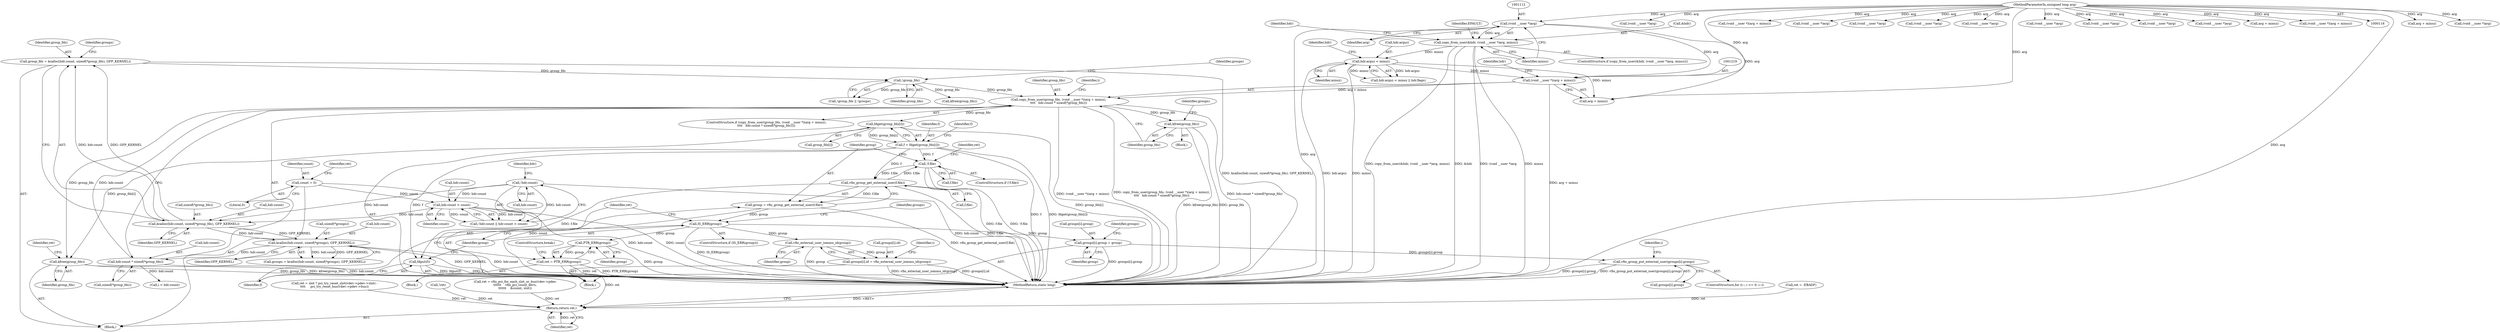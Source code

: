 digraph "0_linux_05692d7005a364add85c6e25a6c4447ce08f913a@API" {
"1001216" [label="(Call,copy_from_user(group_fds, (void __user *)(arg + minsz),\n\t\t\t\t   hdr.count * sizeof(*group_fds)))"];
"1001203" [label="(Call,!group_fds)"];
"1001181" [label="(Call,group_fds = kcalloc(hdr.count, sizeof(*group_fds), GFP_KERNEL))"];
"1001183" [label="(Call,kcalloc(hdr.count, sizeof(*group_fds), GFP_KERNEL))"];
"1001169" [label="(Call,!hdr.count)"];
"1001173" [label="(Call,hdr.count > count)"];
"1001100" [label="(Call,count = 0)"];
"1001218" [label="(Call,(void __user *)(arg + minsz))"];
"1001111" [label="(Call,(void __user *)arg)"];
"1000119" [label="(MethodParameterIn,unsigned long arg)"];
"1001120" [label="(Call,hdr.argsz < minsz)"];
"1001108" [label="(Call,copy_from_user(&hdr, (void __user *)arg, minsz))"];
"1001223" [label="(Call,hdr.count * sizeof(*group_fds))"];
"1001193" [label="(Call,kcalloc(hdr.count, sizeof(*groups), GFP_KERNEL))"];
"1001231" [label="(Call,kfree(group_fds))"];
"1001254" [label="(Call,fdget(group_fds[i]))"];
"1001252" [label="(Call,f = fdget(group_fds[i]))"];
"1001259" [label="(Call,!f.file)"];
"1001271" [label="(Call,vfio_group_get_external_user(f.file))"];
"1001269" [label="(Call,group = vfio_group_get_external_user(f.file))"];
"1001278" [label="(Call,IS_ERR(group))"];
"1001283" [label="(Call,PTR_ERR(group))"];
"1001281" [label="(Call,ret = PTR_ERR(group))"];
"1001364" [label="(Return,return ret;)"];
"1001286" [label="(Call,groups[i].group = group)"];
"1001356" [label="(Call,vfio_group_put_external_user(groups[i].group))"];
"1001299" [label="(Call,vfio_external_user_iommu_id(group))"];
"1001293" [label="(Call,groups[i].id = vfio_external_user_iommu_id(group))"];
"1001275" [label="(Call,fdput(f))"];
"1001301" [label="(Call,kfree(group_fds))"];
"1001258" [label="(ControlStructure,if (!f.file))"];
"1001300" [label="(Identifier,group)"];
"1001248" [label="(Identifier,i)"];
"1001225" [label="(Identifier,hdr)"];
"1001217" [label="(Identifier,group_fds)"];
"1001109" [label="(Call,&hdr)"];
"1001284" [label="(Identifier,group)"];
"1001286" [label="(Call,groups[i].group = group)"];
"1001364" [label="(Return,return ret;)"];
"1001204" [label="(Identifier,group_fds)"];
"1001190" [label="(Identifier,GFP_KERNEL)"];
"1001355" [label="(Identifier,i)"];
"1000823" [label="(Call,arg + minsz)"];
"1000212" [label="(Call,(void __user *)arg)"];
"1001271" [label="(Call,vfio_group_get_external_user(f.file))"];
"1001203" [label="(Call,!group_fds)"];
"1001265" [label="(Identifier,ret)"];
"1000714" [label="(Call,(void __user *)arg)"];
"1001264" [label="(Call,ret = -EBADF)"];
"1001220" [label="(Call,arg + minsz)"];
"1001113" [label="(Identifier,arg)"];
"1001193" [label="(Call,kcalloc(hdr.count, sizeof(*groups), GFP_KERNEL))"];
"1001279" [label="(Identifier,group)"];
"1001259" [label="(Call,!f.file)"];
"1001292" [label="(Identifier,group)"];
"1001281" [label="(Call,ret = PTR_ERR(group))"];
"1001253" [label="(Identifier,f)"];
"1001182" [label="(Identifier,group_fds)"];
"1001175" [label="(Identifier,hdr)"];
"1001111" [label="(Call,(void __user *)arg)"];
"1001105" [label="(Identifier,ret)"];
"1001280" [label="(Block,)"];
"1001348" [label="(ControlStructure,for (i--; i >= 0; i--))"];
"1001331" [label="(Call,ret = slot ? pci_try_reset_slot(vdev->pdev->slot) :\n\t\t\t\t     pci_try_reset_bus(vdev->pdev->bus))"];
"1001223" [label="(Call,hdr.count * sizeof(*group_fds))"];
"1001260" [label="(Call,f.file)"];
"1001369" [label="(MethodReturn,static long)"];
"1001108" [label="(Call,copy_from_user(&hdr, (void __user *)arg, minsz))"];
"1001063" [label="(Call,(void __user *)(arg + minsz))"];
"1001275" [label="(Call,fdput(f))"];
"1001173" [label="(Call,hdr.count > count)"];
"1001304" [label="(Identifier,ret)"];
"1001283" [label="(Call,PTR_ERR(group))"];
"1001215" [label="(ControlStructure,if (copy_from_user(group_fds, (void __user *)(arg + minsz),\n\t\t\t\t   hdr.count * sizeof(*group_fds))))"];
"1001249" [label="(Block,)"];
"1001197" [label="(Call,sizeof(*groups))"];
"1001254" [label="(Call,fdget(group_fds[i]))"];
"1001329" [label="(Call,!ret)"];
"1001218" [label="(Call,(void __user *)(arg + minsz))"];
"1001187" [label="(Call,sizeof(*group_fds))"];
"1001269" [label="(Call,group = vfio_group_get_external_user(f.file))"];
"1001242" [label="(Call,i < hdr.count)"];
"1001365" [label="(Identifier,ret)"];
"1001356" [label="(Call,vfio_group_put_external_user(groups[i].group))"];
"1001169" [label="(Call,!hdr.count)"];
"1001114" [label="(Identifier,minsz)"];
"1001192" [label="(Identifier,groups)"];
"1001282" [label="(Identifier,ret)"];
"1001224" [label="(Call,hdr.count)"];
"1001357" [label="(Call,groups[i].group)"];
"1001200" [label="(Identifier,GFP_KERNEL)"];
"1001120" [label="(Call,hdr.argsz < minsz)"];
"1000557" [label="(Call,(void __user *)arg)"];
"1001302" [label="(Identifier,group_fds)"];
"1001293" [label="(Call,groups[i].id = vfio_external_user_iommu_id(group))"];
"1001191" [label="(Call,groups = kcalloc(hdr.count, sizeof(*groups), GFP_KERNEL))"];
"1001177" [label="(Identifier,count)"];
"1001126" [label="(Identifier,hdr)"];
"1000911" [label="(Call,(void __user *)arg)"];
"1001168" [label="(Call,!hdr.count || hdr.count > count)"];
"1001101" [label="(Identifier,count)"];
"1001117" [label="(Identifier,EFAULT)"];
"1001100" [label="(Call,count = 0)"];
"1001270" [label="(Identifier,group)"];
"1000686" [label="(Call,(void __user *)arg)"];
"1001255" [label="(Call,group_fds[i])"];
"1001119" [label="(Call,hdr.argsz < minsz || hdr.flags)"];
"1001170" [label="(Call,hdr.count)"];
"1000136" [label="(Call,(void __user *)arg)"];
"1001230" [label="(Block,)"];
"1001216" [label="(Call,copy_from_user(group_fds, (void __user *)(arg + minsz),\n\t\t\t\t   hdr.count * sizeof(*group_fds)))"];
"1001089" [label="(Block,)"];
"1001232" [label="(Identifier,group_fds)"];
"1000119" [label="(MethodParameterIn,unsigned long arg)"];
"1001287" [label="(Call,groups[i].group)"];
"1001121" [label="(Call,hdr.argsz)"];
"1001184" [label="(Call,hdr.count)"];
"1001174" [label="(Call,hdr.count)"];
"1001252" [label="(Call,f = fdget(group_fds[i]))"];
"1001272" [label="(Call,f.file)"];
"1001234" [label="(Identifier,groups)"];
"1001102" [label="(Literal,0)"];
"1001124" [label="(Identifier,minsz)"];
"1001181" [label="(Call,group_fds = kcalloc(hdr.count, sizeof(*group_fds), GFP_KERNEL))"];
"1001289" [label="(Identifier,groups)"];
"1001194" [label="(Call,hdr.count)"];
"1001153" [label="(Call,ret = vfio_pci_for_each_slot_or_bus(vdev->pdev,\n\t\t\t\t\t\t    vfio_pci_count_devs,\n\t\t\t\t\t\t    &count, slot))"];
"1001276" [label="(Identifier,f)"];
"1000183" [label="(Call,(void __user *)arg)"];
"1000589" [label="(Call,(void __user *)arg)"];
"1001183" [label="(Call,kcalloc(hdr.count, sizeof(*group_fds), GFP_KERNEL))"];
"1001285" [label="(ControlStructure,break;)"];
"1001206" [label="(Identifier,groups)"];
"1001047" [label="(Call,(void __user *)arg)"];
"1001107" [label="(ControlStructure,if (copy_from_user(&hdr, (void __user *)arg, minsz)))"];
"1001294" [label="(Call,groups[i].id)"];
"1000609" [label="(Call,(void __user *)arg)"];
"1001240" [label="(Identifier,i)"];
"1001301" [label="(Call,kfree(group_fds))"];
"1001122" [label="(Identifier,hdr)"];
"1001227" [label="(Call,sizeof(*group_fds))"];
"1001277" [label="(ControlStructure,if (IS_ERR(group)))"];
"1001208" [label="(Call,kfree(group_fds))"];
"1001299" [label="(Call,vfio_external_user_iommu_id(group))"];
"1001231" [label="(Call,kfree(group_fds))"];
"1001202" [label="(Call,!group_fds || !groups)"];
"1001065" [label="(Call,arg + minsz)"];
"1001261" [label="(Identifier,f)"];
"1000821" [label="(Call,(void __user *)(arg + minsz))"];
"1001278" [label="(Call,IS_ERR(group))"];
"1001296" [label="(Identifier,groups)"];
"1001216" -> "1001215"  [label="AST: "];
"1001216" -> "1001223"  [label="CFG: "];
"1001217" -> "1001216"  [label="AST: "];
"1001218" -> "1001216"  [label="AST: "];
"1001223" -> "1001216"  [label="AST: "];
"1001232" -> "1001216"  [label="CFG: "];
"1001240" -> "1001216"  [label="CFG: "];
"1001216" -> "1001369"  [label="DDG: hdr.count * sizeof(*group_fds)"];
"1001216" -> "1001369"  [label="DDG: (void __user *)(arg + minsz)"];
"1001216" -> "1001369"  [label="DDG: copy_from_user(group_fds, (void __user *)(arg + minsz),\n\t\t\t\t   hdr.count * sizeof(*group_fds))"];
"1001203" -> "1001216"  [label="DDG: group_fds"];
"1001218" -> "1001216"  [label="DDG: arg + minsz"];
"1001223" -> "1001216"  [label="DDG: hdr.count"];
"1001216" -> "1001231"  [label="DDG: group_fds"];
"1001216" -> "1001254"  [label="DDG: group_fds"];
"1001216" -> "1001301"  [label="DDG: group_fds"];
"1001203" -> "1001202"  [label="AST: "];
"1001203" -> "1001204"  [label="CFG: "];
"1001204" -> "1001203"  [label="AST: "];
"1001206" -> "1001203"  [label="CFG: "];
"1001202" -> "1001203"  [label="CFG: "];
"1001203" -> "1001202"  [label="DDG: group_fds"];
"1001181" -> "1001203"  [label="DDG: group_fds"];
"1001203" -> "1001208"  [label="DDG: group_fds"];
"1001181" -> "1001089"  [label="AST: "];
"1001181" -> "1001183"  [label="CFG: "];
"1001182" -> "1001181"  [label="AST: "];
"1001183" -> "1001181"  [label="AST: "];
"1001192" -> "1001181"  [label="CFG: "];
"1001181" -> "1001369"  [label="DDG: kcalloc(hdr.count, sizeof(*group_fds), GFP_KERNEL)"];
"1001183" -> "1001181"  [label="DDG: hdr.count"];
"1001183" -> "1001181"  [label="DDG: GFP_KERNEL"];
"1001183" -> "1001190"  [label="CFG: "];
"1001184" -> "1001183"  [label="AST: "];
"1001187" -> "1001183"  [label="AST: "];
"1001190" -> "1001183"  [label="AST: "];
"1001169" -> "1001183"  [label="DDG: hdr.count"];
"1001173" -> "1001183"  [label="DDG: hdr.count"];
"1001183" -> "1001193"  [label="DDG: hdr.count"];
"1001183" -> "1001193"  [label="DDG: GFP_KERNEL"];
"1001169" -> "1001168"  [label="AST: "];
"1001169" -> "1001170"  [label="CFG: "];
"1001170" -> "1001169"  [label="AST: "];
"1001175" -> "1001169"  [label="CFG: "];
"1001168" -> "1001169"  [label="CFG: "];
"1001169" -> "1001369"  [label="DDG: hdr.count"];
"1001169" -> "1001168"  [label="DDG: hdr.count"];
"1001169" -> "1001173"  [label="DDG: hdr.count"];
"1001173" -> "1001168"  [label="AST: "];
"1001173" -> "1001177"  [label="CFG: "];
"1001174" -> "1001173"  [label="AST: "];
"1001177" -> "1001173"  [label="AST: "];
"1001168" -> "1001173"  [label="CFG: "];
"1001173" -> "1001369"  [label="DDG: count"];
"1001173" -> "1001369"  [label="DDG: hdr.count"];
"1001173" -> "1001168"  [label="DDG: hdr.count"];
"1001173" -> "1001168"  [label="DDG: count"];
"1001100" -> "1001173"  [label="DDG: count"];
"1001100" -> "1001089"  [label="AST: "];
"1001100" -> "1001102"  [label="CFG: "];
"1001101" -> "1001100"  [label="AST: "];
"1001102" -> "1001100"  [label="AST: "];
"1001105" -> "1001100"  [label="CFG: "];
"1001100" -> "1001369"  [label="DDG: count"];
"1001218" -> "1001220"  [label="CFG: "];
"1001219" -> "1001218"  [label="AST: "];
"1001220" -> "1001218"  [label="AST: "];
"1001225" -> "1001218"  [label="CFG: "];
"1001218" -> "1001369"  [label="DDG: arg + minsz"];
"1001111" -> "1001218"  [label="DDG: arg"];
"1000119" -> "1001218"  [label="DDG: arg"];
"1001120" -> "1001218"  [label="DDG: minsz"];
"1001111" -> "1001108"  [label="AST: "];
"1001111" -> "1001113"  [label="CFG: "];
"1001112" -> "1001111"  [label="AST: "];
"1001113" -> "1001111"  [label="AST: "];
"1001114" -> "1001111"  [label="CFG: "];
"1001111" -> "1001369"  [label="DDG: arg"];
"1001111" -> "1001108"  [label="DDG: arg"];
"1000119" -> "1001111"  [label="DDG: arg"];
"1001111" -> "1001220"  [label="DDG: arg"];
"1000119" -> "1000116"  [label="AST: "];
"1000119" -> "1001369"  [label="DDG: arg"];
"1000119" -> "1000136"  [label="DDG: arg"];
"1000119" -> "1000183"  [label="DDG: arg"];
"1000119" -> "1000212"  [label="DDG: arg"];
"1000119" -> "1000557"  [label="DDG: arg"];
"1000119" -> "1000589"  [label="DDG: arg"];
"1000119" -> "1000609"  [label="DDG: arg"];
"1000119" -> "1000686"  [label="DDG: arg"];
"1000119" -> "1000714"  [label="DDG: arg"];
"1000119" -> "1000821"  [label="DDG: arg"];
"1000119" -> "1000823"  [label="DDG: arg"];
"1000119" -> "1000911"  [label="DDG: arg"];
"1000119" -> "1001047"  [label="DDG: arg"];
"1000119" -> "1001063"  [label="DDG: arg"];
"1000119" -> "1001065"  [label="DDG: arg"];
"1000119" -> "1001220"  [label="DDG: arg"];
"1001120" -> "1001119"  [label="AST: "];
"1001120" -> "1001124"  [label="CFG: "];
"1001121" -> "1001120"  [label="AST: "];
"1001124" -> "1001120"  [label="AST: "];
"1001126" -> "1001120"  [label="CFG: "];
"1001119" -> "1001120"  [label="CFG: "];
"1001120" -> "1001369"  [label="DDG: hdr.argsz"];
"1001120" -> "1001369"  [label="DDG: minsz"];
"1001120" -> "1001119"  [label="DDG: hdr.argsz"];
"1001120" -> "1001119"  [label="DDG: minsz"];
"1001108" -> "1001120"  [label="DDG: minsz"];
"1001120" -> "1001220"  [label="DDG: minsz"];
"1001108" -> "1001107"  [label="AST: "];
"1001108" -> "1001114"  [label="CFG: "];
"1001109" -> "1001108"  [label="AST: "];
"1001114" -> "1001108"  [label="AST: "];
"1001117" -> "1001108"  [label="CFG: "];
"1001122" -> "1001108"  [label="CFG: "];
"1001108" -> "1001369"  [label="DDG: minsz"];
"1001108" -> "1001369"  [label="DDG: copy_from_user(&hdr, (void __user *)arg, minsz)"];
"1001108" -> "1001369"  [label="DDG: &hdr"];
"1001108" -> "1001369"  [label="DDG: (void __user *)arg"];
"1001223" -> "1001227"  [label="CFG: "];
"1001224" -> "1001223"  [label="AST: "];
"1001227" -> "1001223"  [label="AST: "];
"1001223" -> "1001369"  [label="DDG: hdr.count"];
"1001193" -> "1001223"  [label="DDG: hdr.count"];
"1001223" -> "1001242"  [label="DDG: hdr.count"];
"1001193" -> "1001191"  [label="AST: "];
"1001193" -> "1001200"  [label="CFG: "];
"1001194" -> "1001193"  [label="AST: "];
"1001197" -> "1001193"  [label="AST: "];
"1001200" -> "1001193"  [label="AST: "];
"1001191" -> "1001193"  [label="CFG: "];
"1001193" -> "1001369"  [label="DDG: GFP_KERNEL"];
"1001193" -> "1001369"  [label="DDG: hdr.count"];
"1001193" -> "1001191"  [label="DDG: hdr.count"];
"1001193" -> "1001191"  [label="DDG: GFP_KERNEL"];
"1001231" -> "1001230"  [label="AST: "];
"1001231" -> "1001232"  [label="CFG: "];
"1001232" -> "1001231"  [label="AST: "];
"1001234" -> "1001231"  [label="CFG: "];
"1001231" -> "1001369"  [label="DDG: group_fds"];
"1001231" -> "1001369"  [label="DDG: kfree(group_fds)"];
"1001254" -> "1001252"  [label="AST: "];
"1001254" -> "1001255"  [label="CFG: "];
"1001255" -> "1001254"  [label="AST: "];
"1001252" -> "1001254"  [label="CFG: "];
"1001254" -> "1001369"  [label="DDG: group_fds[i]"];
"1001254" -> "1001252"  [label="DDG: group_fds[i]"];
"1001254" -> "1001301"  [label="DDG: group_fds[i]"];
"1001252" -> "1001249"  [label="AST: "];
"1001253" -> "1001252"  [label="AST: "];
"1001261" -> "1001252"  [label="CFG: "];
"1001252" -> "1001369"  [label="DDG: f"];
"1001252" -> "1001369"  [label="DDG: fdget(group_fds[i])"];
"1001252" -> "1001259"  [label="DDG: f"];
"1001252" -> "1001271"  [label="DDG: f"];
"1001252" -> "1001275"  [label="DDG: f"];
"1001259" -> "1001258"  [label="AST: "];
"1001259" -> "1001260"  [label="CFG: "];
"1001260" -> "1001259"  [label="AST: "];
"1001265" -> "1001259"  [label="CFG: "];
"1001270" -> "1001259"  [label="CFG: "];
"1001259" -> "1001369"  [label="DDG: f.file"];
"1001259" -> "1001369"  [label="DDG: !f.file"];
"1001271" -> "1001259"  [label="DDG: f.file"];
"1001259" -> "1001271"  [label="DDG: f.file"];
"1001271" -> "1001269"  [label="AST: "];
"1001271" -> "1001272"  [label="CFG: "];
"1001272" -> "1001271"  [label="AST: "];
"1001269" -> "1001271"  [label="CFG: "];
"1001271" -> "1001369"  [label="DDG: f.file"];
"1001271" -> "1001269"  [label="DDG: f.file"];
"1001271" -> "1001275"  [label="DDG: f.file"];
"1001269" -> "1001249"  [label="AST: "];
"1001270" -> "1001269"  [label="AST: "];
"1001276" -> "1001269"  [label="CFG: "];
"1001269" -> "1001369"  [label="DDG: vfio_group_get_external_user(f.file)"];
"1001269" -> "1001278"  [label="DDG: group"];
"1001278" -> "1001277"  [label="AST: "];
"1001278" -> "1001279"  [label="CFG: "];
"1001279" -> "1001278"  [label="AST: "];
"1001282" -> "1001278"  [label="CFG: "];
"1001289" -> "1001278"  [label="CFG: "];
"1001278" -> "1001369"  [label="DDG: IS_ERR(group)"];
"1001278" -> "1001283"  [label="DDG: group"];
"1001278" -> "1001286"  [label="DDG: group"];
"1001278" -> "1001299"  [label="DDG: group"];
"1001283" -> "1001281"  [label="AST: "];
"1001283" -> "1001284"  [label="CFG: "];
"1001284" -> "1001283"  [label="AST: "];
"1001281" -> "1001283"  [label="CFG: "];
"1001283" -> "1001369"  [label="DDG: group"];
"1001283" -> "1001281"  [label="DDG: group"];
"1001281" -> "1001280"  [label="AST: "];
"1001282" -> "1001281"  [label="AST: "];
"1001285" -> "1001281"  [label="CFG: "];
"1001281" -> "1001369"  [label="DDG: PTR_ERR(group)"];
"1001281" -> "1001369"  [label="DDG: ret"];
"1001281" -> "1001364"  [label="DDG: ret"];
"1001364" -> "1001089"  [label="AST: "];
"1001364" -> "1001365"  [label="CFG: "];
"1001365" -> "1001364"  [label="AST: "];
"1001369" -> "1001364"  [label="CFG: "];
"1001364" -> "1001369"  [label="DDG: <RET>"];
"1001365" -> "1001364"  [label="DDG: ret"];
"1001264" -> "1001364"  [label="DDG: ret"];
"1001329" -> "1001364"  [label="DDG: ret"];
"1001153" -> "1001364"  [label="DDG: ret"];
"1001331" -> "1001364"  [label="DDG: ret"];
"1001286" -> "1001249"  [label="AST: "];
"1001286" -> "1001292"  [label="CFG: "];
"1001287" -> "1001286"  [label="AST: "];
"1001292" -> "1001286"  [label="AST: "];
"1001296" -> "1001286"  [label="CFG: "];
"1001286" -> "1001369"  [label="DDG: groups[i].group"];
"1001286" -> "1001356"  [label="DDG: groups[i].group"];
"1001356" -> "1001348"  [label="AST: "];
"1001356" -> "1001357"  [label="CFG: "];
"1001357" -> "1001356"  [label="AST: "];
"1001355" -> "1001356"  [label="CFG: "];
"1001356" -> "1001369"  [label="DDG: groups[i].group"];
"1001356" -> "1001369"  [label="DDG: vfio_group_put_external_user(groups[i].group)"];
"1001299" -> "1001293"  [label="AST: "];
"1001299" -> "1001300"  [label="CFG: "];
"1001300" -> "1001299"  [label="AST: "];
"1001293" -> "1001299"  [label="CFG: "];
"1001299" -> "1001369"  [label="DDG: group"];
"1001299" -> "1001293"  [label="DDG: group"];
"1001293" -> "1001249"  [label="AST: "];
"1001294" -> "1001293"  [label="AST: "];
"1001248" -> "1001293"  [label="CFG: "];
"1001293" -> "1001369"  [label="DDG: vfio_external_user_iommu_id(group)"];
"1001293" -> "1001369"  [label="DDG: groups[i].id"];
"1001275" -> "1001249"  [label="AST: "];
"1001275" -> "1001276"  [label="CFG: "];
"1001276" -> "1001275"  [label="AST: "];
"1001279" -> "1001275"  [label="CFG: "];
"1001275" -> "1001369"  [label="DDG: fdput(f)"];
"1001275" -> "1001369"  [label="DDG: f"];
"1001301" -> "1001089"  [label="AST: "];
"1001301" -> "1001302"  [label="CFG: "];
"1001302" -> "1001301"  [label="AST: "];
"1001304" -> "1001301"  [label="CFG: "];
"1001301" -> "1001369"  [label="DDG: group_fds"];
"1001301" -> "1001369"  [label="DDG: kfree(group_fds)"];
}
